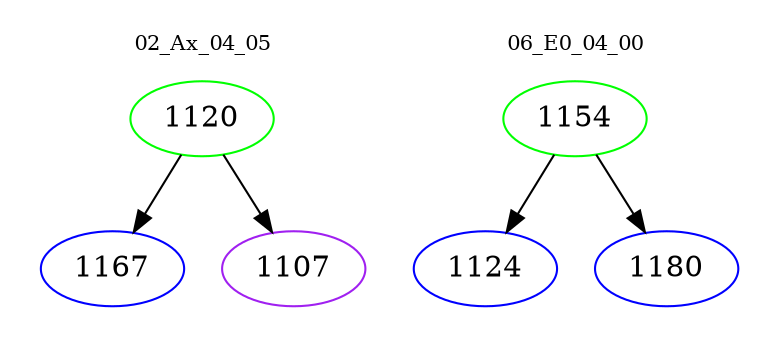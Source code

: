 digraph{
subgraph cluster_0 {
color = white
label = "02_Ax_04_05";
fontsize=10;
T0_1120 [label="1120", color="green"]
T0_1120 -> T0_1167 [color="black"]
T0_1167 [label="1167", color="blue"]
T0_1120 -> T0_1107 [color="black"]
T0_1107 [label="1107", color="purple"]
}
subgraph cluster_1 {
color = white
label = "06_E0_04_00";
fontsize=10;
T1_1154 [label="1154", color="green"]
T1_1154 -> T1_1124 [color="black"]
T1_1124 [label="1124", color="blue"]
T1_1154 -> T1_1180 [color="black"]
T1_1180 [label="1180", color="blue"]
}
}
